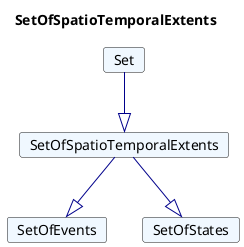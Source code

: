 @startuml
Title SetOfSpatioTemporalExtents 

Card SetOfSpatioTemporalExtents #F0F8FF [
SetOfSpatioTemporalExtents
]
Card Set #F0F8FF [
Set
]
Set --|> SetOfSpatioTemporalExtents  #00008B 
Card SetOfEvents #F0F8FF [
SetOfEvents
]
SetOfSpatioTemporalExtents --|> SetOfEvents  #00008B 
Card SetOfStates #F0F8FF [
SetOfStates
]
SetOfSpatioTemporalExtents --|> SetOfStates  #00008B 
@enduml